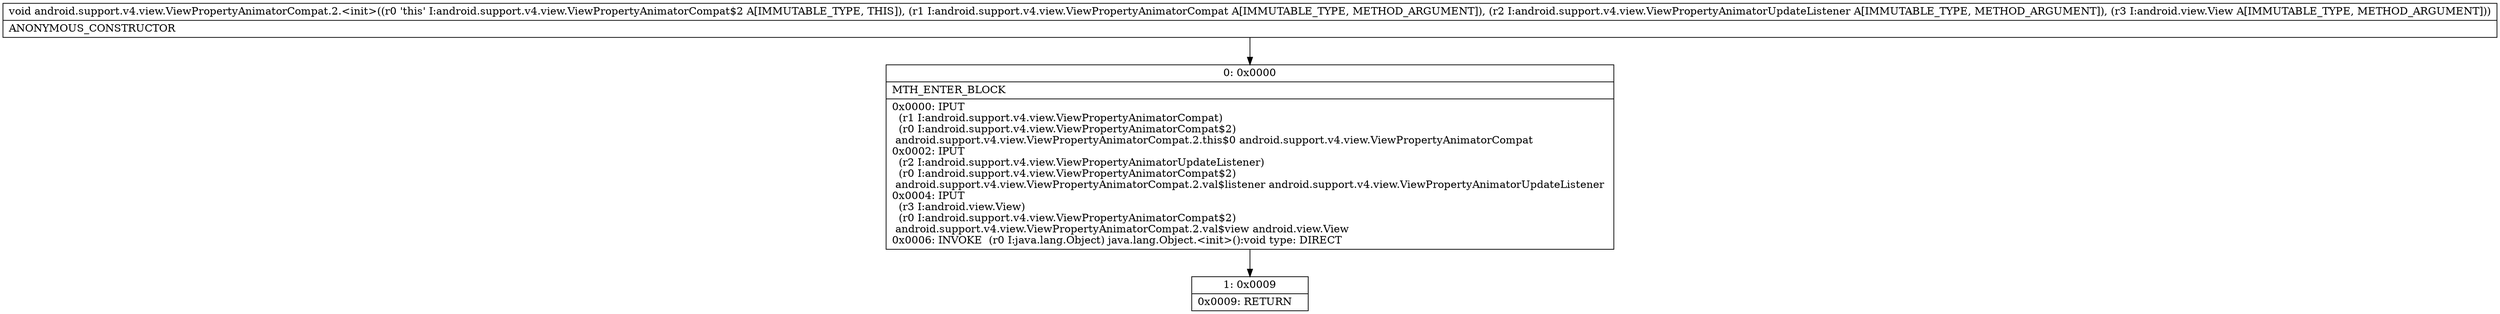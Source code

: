 digraph "CFG forandroid.support.v4.view.ViewPropertyAnimatorCompat.2.\<init\>(Landroid\/support\/v4\/view\/ViewPropertyAnimatorCompat;Landroid\/support\/v4\/view\/ViewPropertyAnimatorUpdateListener;Landroid\/view\/View;)V" {
Node_0 [shape=record,label="{0\:\ 0x0000|MTH_ENTER_BLOCK\l|0x0000: IPUT  \l  (r1 I:android.support.v4.view.ViewPropertyAnimatorCompat)\l  (r0 I:android.support.v4.view.ViewPropertyAnimatorCompat$2)\l android.support.v4.view.ViewPropertyAnimatorCompat.2.this$0 android.support.v4.view.ViewPropertyAnimatorCompat \l0x0002: IPUT  \l  (r2 I:android.support.v4.view.ViewPropertyAnimatorUpdateListener)\l  (r0 I:android.support.v4.view.ViewPropertyAnimatorCompat$2)\l android.support.v4.view.ViewPropertyAnimatorCompat.2.val$listener android.support.v4.view.ViewPropertyAnimatorUpdateListener \l0x0004: IPUT  \l  (r3 I:android.view.View)\l  (r0 I:android.support.v4.view.ViewPropertyAnimatorCompat$2)\l android.support.v4.view.ViewPropertyAnimatorCompat.2.val$view android.view.View \l0x0006: INVOKE  (r0 I:java.lang.Object) java.lang.Object.\<init\>():void type: DIRECT \l}"];
Node_1 [shape=record,label="{1\:\ 0x0009|0x0009: RETURN   \l}"];
MethodNode[shape=record,label="{void android.support.v4.view.ViewPropertyAnimatorCompat.2.\<init\>((r0 'this' I:android.support.v4.view.ViewPropertyAnimatorCompat$2 A[IMMUTABLE_TYPE, THIS]), (r1 I:android.support.v4.view.ViewPropertyAnimatorCompat A[IMMUTABLE_TYPE, METHOD_ARGUMENT]), (r2 I:android.support.v4.view.ViewPropertyAnimatorUpdateListener A[IMMUTABLE_TYPE, METHOD_ARGUMENT]), (r3 I:android.view.View A[IMMUTABLE_TYPE, METHOD_ARGUMENT]))  | ANONYMOUS_CONSTRUCTOR\l}"];
MethodNode -> Node_0;
Node_0 -> Node_1;
}

